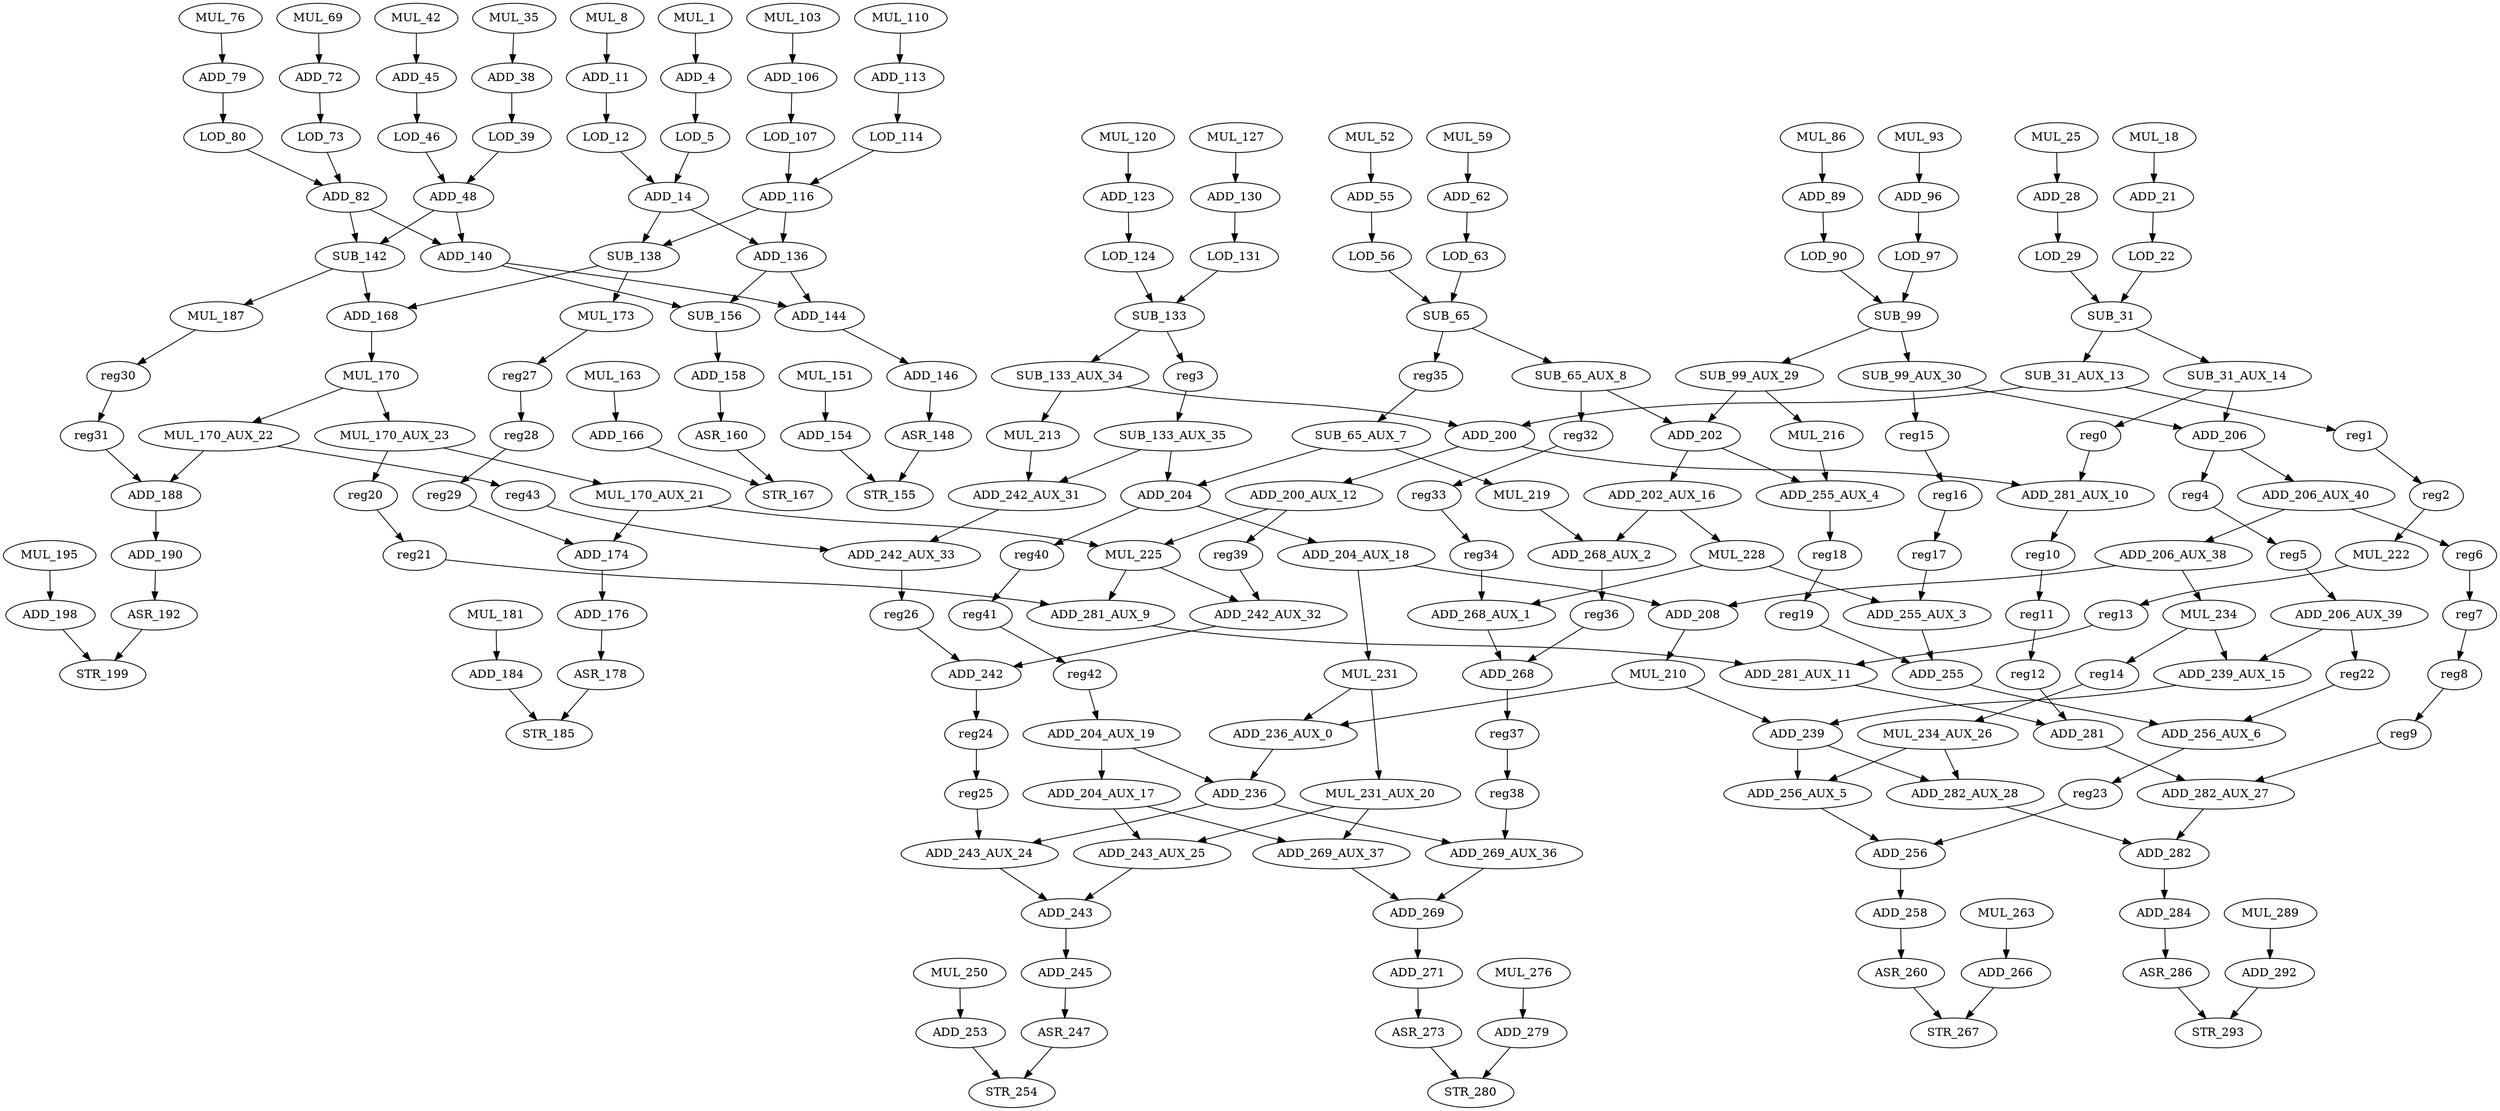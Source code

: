 digraph G {
    ADD_190;
    ASR_192;
    SUB_138;
    MUL_173;
    ADD_168;
    MUL_228;
    ADD_255_AUX_3;
    ADD_268_AUX_1;
    ADD_239_AUX_15;
    ADD_239;
    ADD_271;
    ASR_273;
    LOD_131;
    SUB_133;
    ADD_279;
    STR_280;
    ADD_255_AUX_4;
    reg18;
    ADD_256_AUX_5;
    ADD_282_AUX_28;
    LOD_12;
    ADD_14;
    ADD_284;
    ASR_286;
    SUB_133_AUX_34;
    MUL_213;
    ADD_200;
    ADD_206;
    ADD_206_AUX_40;
    reg4;
    ADD_292;
    STR_293;
    MUL_187;
    reg30;
    MUL_69;
    ADD_72;
    ADD_253;
    STR_254;
    SUB_156;
    ADD_158;
    ADD_106;
    LOD_107;
    MUL_263;
    ADD_266;
    ADD_204_AUX_18;
    ADD_208;
    MUL_231;
    SUB_133_AUX_35;
    ADD_242_AUX_31;
    ADD_204;
    SUB_31_AUX_13;
    reg1;
    LOD_63;
    SUB_65;
    MUL_225;
    ADD_242_AUX_32;
    ADD_281_AUX_9;
    ADD_28;
    LOD_29;
    ADD_202_AUX_16;
    ADD_268_AUX_2;
    ADD_146;
    ASR_148;
    SUB_99;
    SUB_99_AUX_29;
    SUB_99_AUX_30;
    MUL_25;
    ASR_260;
    STR_267;
    MUL_222;
    reg13;
    ADD_268;
    reg37;
    MUL_234;
    reg14;
    ADD_281_AUX_10;
    reg10;
    ADD_281_AUX_11;
    ADD_136;
    ADD_144;
    MUL_93;
    ADD_96;
    ADD_206_AUX_38;
    reg6;
    ADD_242;
    reg24;
    ADD_200_AUX_12;
    MUL_210;
    ADD_243_AUX_24;
    ADD_243;
    reg40;
    ADD_236_AUX_0;
    ADD_245;
    ASR_247;
    MUL_216;
    MUL_18;
    ADD_21;
    MUL_120;
    ADD_123;
    ADD_282;
    ADD_62;
    ASR_160;
    MUL_276;
    SUB_65_AUX_7;
    MUL_219;
    LOD_46;
    ADD_48;
    reg15;
    ADD_255;
    ADD_256_AUX_6;
    MUL_163;
    ADD_166;
    ADD_269;
    MUL_110;
    ADD_113;
    MUL_86;
    ADD_89;
    ADD_198;
    STR_199;
    ADD_184;
    STR_185;
    MUL_234_AUX_26;
    LOD_90;
    ADD_204_AUX_19;
    ADD_236;
    ADD_204_AUX_17;
    MUL_195;
    ADD_174;
    ADD_176;
    MUL_151;
    ADD_154;
    ASR_178;
    ADD_206_AUX_39;
    reg22;
    STR_167;
    MUL_170;
    MUL_170_AUX_23;
    MUL_170_AUX_22;
    MUL_231_AUX_20;
    LOD_97;
    MUL_127;
    ADD_130;
    ADD_269_AUX_36;
    SUB_142;
    ADD_140;
    ADD_282_AUX_27;
    ADD_82;
    reg3;
    LOD_80;
    ADD_243_AUX_25;
    MUL_42;
    ADD_45;
    ADD_269_AUX_37;
    ADD_116;
    ADD_242_AUX_33;
    reg26;
    reg23;
    SUB_31;
    ADD_202;
    ADD_4;
    LOD_5;
    LOD_39;
    MUL_52;
    ADD_55;
    LOD_124;
    MUL_289;
    SUB_65_AUX_8;
    reg32;
    ADD_256;
    MUL_59;
    STR_155;
    LOD_73;
    MUL_76;
    ADD_79;
    LOD_22;
    reg36;
    ADD_281;
    MUL_250;
    MUL_8;
    ADD_11;
    SUB_31_AUX_14;
    ADD_258;
    ADD_38;
    MUL_170_AUX_21;
    reg20;
    reg27;
    ADD_188;
    reg39;
    LOD_114;
    MUL_35;
    LOD_56;
    reg0;
    reg43;
    MUL_181;
    MUL_1;
    reg35;
    MUL_103;
    reg16;
    reg17;
    reg38;
    reg28;
    reg29;
    reg25;
    reg7;
    reg8;
    reg9;
    reg21;
    reg41;
    reg42;
    reg5;
    reg2;
    reg11;
    reg12;
    reg19;
    reg33;
    reg34;
    reg31;
    ADD_190 -> ASR_192 [w=0];
    ASR_192 -> STR_199 [w=0];
    SUB_138 -> MUL_173 [w=0];
    SUB_138 -> ADD_168 [w=0];
    MUL_173 -> reg27 [w=0];
    ADD_168 -> MUL_170 [w=5];
    MUL_228 -> ADD_255_AUX_3 [w=0];
    MUL_228 -> ADD_268_AUX_1 [w=1];
    ADD_255_AUX_3 -> ADD_255 [w=0];
    ADD_268_AUX_1 -> ADD_268 [w=0];
    ADD_239_AUX_15 -> ADD_239 [w=0];
    ADD_239 -> ADD_256_AUX_5 [w=1];
    ADD_239 -> ADD_282_AUX_28 [w=0];
    ADD_271 -> ASR_273 [w=0];
    ASR_273 -> STR_280 [w=0];
    LOD_131 -> SUB_133 [w=1];
    SUB_133 -> reg3 [w=0];
    SUB_133 -> SUB_133_AUX_34 [w=3];
    ADD_279 -> STR_280 [w=0];
    ADD_255_AUX_4 -> reg18 [w=6];
    reg18 -> reg19 [w=0];
    ADD_256_AUX_5 -> ADD_256 [w=3];
    ADD_282_AUX_28 -> ADD_282 [w=0];
    LOD_12 -> ADD_14 [w=0];
    ADD_14 -> ADD_136 [w=3];
    ADD_14 -> SUB_138 [w=0];
    ADD_284 -> ASR_286 [w=0];
    ASR_286 -> STR_293 [w=0];
    SUB_133_AUX_34 -> MUL_213 [w=0];
    SUB_133_AUX_34 -> ADD_200 [w=0];
    MUL_213 -> ADD_242_AUX_31 [w=0];
    ADD_200 -> ADD_281_AUX_10 [w=4];
    ADD_200 -> ADD_200_AUX_12 [w=1];
    ADD_206 -> ADD_206_AUX_40 [w=0];
    ADD_206 -> reg4 [w=0];
    ADD_206_AUX_40 -> ADD_206_AUX_38 [w=0];
    ADD_206_AUX_40 -> reg6 [w=0];
    reg4 -> reg5 [w=0];
    ADD_292 -> STR_293 [w=0];
    MUL_187 -> reg30 [w=0];
    reg30 -> reg31 [w=0];
    MUL_69 -> ADD_72 [w=0];
    ADD_72 -> LOD_73 [w=0];
    ADD_253 -> STR_254 [w=0];
    SUB_156 -> ADD_158 [w=1];
    ADD_158 -> ASR_160 [w=1];
    ADD_106 -> LOD_107 [w=1];
    LOD_107 -> ADD_116 [w=0];
    MUL_263 -> ADD_266 [w=0];
    ADD_266 -> STR_267 [w=0];
    ADD_204_AUX_18 -> ADD_208 [w=5];
    ADD_204_AUX_18 -> MUL_231 [w=0];
    ADD_208 -> MUL_210 [w=2];
    MUL_231 -> ADD_236_AUX_0 [w=3];
    MUL_231 -> MUL_231_AUX_20 [w=0];
    SUB_133_AUX_35 -> ADD_242_AUX_31 [w=2];
    SUB_133_AUX_35 -> ADD_204 [w=0];
    ADD_242_AUX_31 -> ADD_242_AUX_33 [w=0];
    ADD_204 -> ADD_204_AUX_18 [w=0];
    ADD_204 -> reg40 [w=2];
    SUB_31_AUX_13 -> ADD_200 [w=0];
    SUB_31_AUX_13 -> reg1 [w=0];
    reg1 -> reg2 [w=0];
    LOD_63 -> SUB_65 [w=0];
    SUB_65 -> SUB_65_AUX_8 [w=1];
    SUB_65 -> reg35 [w=0];
    MUL_225 -> ADD_242_AUX_32 [w=2];
    MUL_225 -> ADD_281_AUX_9 [w=4];
    ADD_242_AUX_32 -> ADD_242 [w=0];
    ADD_281_AUX_9 -> ADD_281_AUX_11 [w=0];
    ADD_28 -> LOD_29 [w=0];
    LOD_29 -> SUB_31 [w=0];
    ADD_202_AUX_16 -> MUL_228 [w=2];
    ADD_202_AUX_16 -> ADD_268_AUX_2 [w=0];
    ADD_268_AUX_2 -> reg36 [w=0];
    ADD_146 -> ASR_148 [w=1];
    ASR_148 -> STR_155 [w=1];
    SUB_99 -> SUB_99_AUX_29 [w=2];
    SUB_99 -> SUB_99_AUX_30 [w=0];
    SUB_99_AUX_29 -> MUL_216 [w=0];
    SUB_99_AUX_29 -> ADD_202 [w=0];
    SUB_99_AUX_30 -> reg15 [w=0];
    SUB_99_AUX_30 -> ADD_206 [w=1];
    MUL_25 -> ADD_28 [w=0];
    ASR_260 -> STR_267 [w=0];
    MUL_222 -> reg13 [w=0];
    reg13 -> ADD_281_AUX_11 [w=0];
    ADD_268 -> reg37 [w=0];
    reg37 -> reg38 [w=0];
    MUL_234 -> reg14 [w=0];
    MUL_234 -> ADD_239_AUX_15 [w=0];
    reg14 -> MUL_234_AUX_26 [w=0];
    ADD_281_AUX_10 -> reg10 [w=0];
    reg10 -> reg11 [w=1];
    ADD_281_AUX_11 -> ADD_281 [w=2];
    ADD_136 -> ADD_144 [w=0];
    ADD_136 -> SUB_156 [w=0];
    ADD_144 -> ADD_146 [w=3];
    MUL_93 -> ADD_96 [w=1];
    ADD_96 -> LOD_97 [w=0];
    ADD_206_AUX_38 -> ADD_208 [w=0];
    ADD_206_AUX_38 -> MUL_234 [w=3];
    reg6 -> reg7 [w=0];
    ADD_242 -> reg24 [w=0];
    reg24 -> reg25 [w=0];
    ADD_200_AUX_12 -> MUL_225 [w=0];
    ADD_200_AUX_12 -> reg39 [w=0];
    MUL_210 -> ADD_236_AUX_0 [w=0];
    MUL_210 -> ADD_239 [w=0];
    ADD_243_AUX_24 -> ADD_243 [w=3];
    ADD_243 -> ADD_245 [w=0];
    reg40 -> reg41 [w=0];
    ADD_236_AUX_0 -> ADD_236 [w=0];
    ADD_245 -> ASR_247 [w=0];
    ASR_247 -> STR_254 [w=0];
    MUL_216 -> ADD_255_AUX_4 [w=0];
    MUL_18 -> ADD_21 [w=0];
    ADD_21 -> LOD_22 [w=0];
    MUL_120 -> ADD_123 [w=0];
    ADD_123 -> LOD_124 [w=0];
    ADD_282 -> ADD_284 [w=0];
    ADD_62 -> LOD_63 [w=0];
    ASR_160 -> STR_167 [w=0];
    MUL_276 -> ADD_279 [w=1];
    SUB_65_AUX_7 -> MUL_219 [w=0];
    SUB_65_AUX_7 -> ADD_204 [w=0];
    MUL_219 -> ADD_268_AUX_2 [w=0];
    LOD_46 -> ADD_48 [w=5];
    ADD_48 -> SUB_142 [w=0];
    ADD_48 -> ADD_140 [w=0];
    reg15 -> reg16 [w=0];
    ADD_255 -> ADD_256_AUX_6 [w=0];
    ADD_256_AUX_6 -> reg23 [w=1];
    MUL_163 -> ADD_166 [w=0];
    ADD_166 -> STR_167 [w=0];
    ADD_269 -> ADD_271 [w=0];
    MUL_110 -> ADD_113 [w=4];
    ADD_113 -> LOD_114 [w=0];
    MUL_86 -> ADD_89 [w=0];
    ADD_89 -> LOD_90 [w=0];
    ADD_198 -> STR_199 [w=0];
    ADD_184 -> STR_185 [w=0];
    MUL_234_AUX_26 -> ADD_282_AUX_28 [w=1];
    MUL_234_AUX_26 -> ADD_256_AUX_5 [w=0];
    LOD_90 -> SUB_99 [w=1];
    ADD_204_AUX_19 -> ADD_236 [w=4];
    ADD_204_AUX_19 -> ADD_204_AUX_17 [w=0];
    ADD_236 -> ADD_269_AUX_36 [w=0];
    ADD_236 -> ADD_243_AUX_24 [w=0];
    ADD_204_AUX_17 -> ADD_243_AUX_25 [w=0];
    ADD_204_AUX_17 -> ADD_269_AUX_37 [w=0];
    MUL_195 -> ADD_198 [w=0];
    ADD_174 -> ADD_176 [w=0];
    ADD_176 -> ASR_178 [w=0];
    MUL_151 -> ADD_154 [w=0];
    ADD_154 -> STR_155 [w=0];
    ASR_178 -> STR_185 [w=0];
    ADD_206_AUX_39 -> reg22 [w=0];
    ADD_206_AUX_39 -> ADD_239_AUX_15 [w=3];
    reg22 -> ADD_256_AUX_6 [w=0];
    MUL_170 -> MUL_170_AUX_23 [w=0];
    MUL_170 -> MUL_170_AUX_22 [w=2];
    MUL_170_AUX_23 -> MUL_170_AUX_21 [w=0];
    MUL_170_AUX_23 -> reg20 [w=0];
    MUL_170_AUX_22 -> ADD_188 [w=0];
    MUL_170_AUX_22 -> reg43 [w=0];
    MUL_231_AUX_20 -> ADD_269_AUX_37 [w=0];
    MUL_231_AUX_20 -> ADD_243_AUX_25 [w=1];
    LOD_97 -> SUB_99 [w=1];
    MUL_127 -> ADD_130 [w=0];
    ADD_130 -> LOD_131 [w=0];
    ADD_269_AUX_36 -> ADD_269 [w=3];
    SUB_142 -> MUL_187 [w=0];
    SUB_142 -> ADD_168 [w=0];
    ADD_140 -> ADD_144 [w=1];
    ADD_140 -> SUB_156 [w=2];
    ADD_282_AUX_27 -> ADD_282 [w=0];
    ADD_82 -> SUB_142 [w=1];
    ADD_82 -> ADD_140 [w=0];
    reg3 -> SUB_133_AUX_35 [w=0];
    LOD_80 -> ADD_82 [w=0];
    ADD_243_AUX_25 -> ADD_243 [w=0];
    MUL_42 -> ADD_45 [w=0];
    ADD_45 -> LOD_46 [w=0];
    ADD_269_AUX_37 -> ADD_269 [w=0];
    ADD_116 -> ADD_136 [w=1];
    ADD_116 -> SUB_138 [w=4];
    ADD_242_AUX_33 -> reg26 [w=0];
    reg26 -> ADD_242 [w=0];
    reg23 -> ADD_256 [w=1];
    SUB_31 -> SUB_31_AUX_14 [w=0];
    SUB_31 -> SUB_31_AUX_13 [w=3];
    ADD_202 -> ADD_202_AUX_16 [w=0];
    ADD_202 -> ADD_255_AUX_4 [w=1];
    ADD_4 -> LOD_5 [w=0];
    LOD_5 -> ADD_14 [w=0];
    LOD_39 -> ADD_48 [w=2];
    MUL_52 -> ADD_55 [w=0];
    ADD_55 -> LOD_56 [w=0];
    LOD_124 -> SUB_133 [w=0];
    MUL_289 -> ADD_292 [w=0];
    SUB_65_AUX_8 -> ADD_202 [w=0];
    SUB_65_AUX_8 -> reg32 [w=0];
    reg32 -> reg33 [w=0];
    ADD_256 -> ADD_258 [w=1];
    MUL_59 -> ADD_62 [w=0];
    LOD_73 -> ADD_82 [w=0];
    MUL_76 -> ADD_79 [w=0];
    ADD_79 -> LOD_80 [w=1];
    LOD_22 -> SUB_31 [w=1];
    reg36 -> ADD_268 [w=2];
    ADD_281 -> ADD_282_AUX_27 [w=3];
    MUL_250 -> ADD_253 [w=0];
    MUL_8 -> ADD_11 [w=0];
    ADD_11 -> LOD_12 [w=1];
    SUB_31_AUX_14 -> reg0 [w=0];
    SUB_31_AUX_14 -> ADD_206 [w=0];
    ADD_258 -> ASR_260 [w=0];
    ADD_38 -> LOD_39 [w=1];
    MUL_170_AUX_21 -> ADD_174 [w=5];
    MUL_170_AUX_21 -> MUL_225 [w=0];
    reg20 -> reg21 [w=0];
    reg27 -> reg28 [w=0];
    ADD_188 -> ADD_190 [w=0];
    reg39 -> ADD_242_AUX_32 [w=0];
    LOD_114 -> ADD_116 [w=2];
    MUL_35 -> ADD_38 [w=0];
    LOD_56 -> SUB_65 [w=0];
    reg0 -> ADD_281_AUX_10 [w=0];
    reg43 -> ADD_242_AUX_33 [w=0];
    MUL_181 -> ADD_184 [w=0];
    MUL_1 -> ADD_4 [w=0];
    reg35 -> SUB_65_AUX_7 [w=0];
    MUL_103 -> ADD_106 [w=0];
    reg16 -> reg17 [w=0];
    reg17 -> ADD_255_AUX_3 [w=0];
    reg38 -> ADD_269_AUX_36 [w=0];
    reg28 -> reg29 [w=0];
    reg29 -> ADD_174 [w=0];
    reg25 -> ADD_243_AUX_24 [w=0];
    reg7 -> reg8 [w=0];
    reg8 -> reg9 [w=0];
    reg9 -> ADD_282_AUX_27 [w=0];
    reg21 -> ADD_281_AUX_9 [w=0];
    reg41 -> reg42 [w=0];
    reg42 -> ADD_204_AUX_19 [w=0];
    reg5 -> ADD_206_AUX_39 [w=0];
    reg2 -> MUL_222 [w=0];
    reg11 -> reg12 [w=0];
    reg12 -> ADD_281 [w=0];
    reg19 -> ADD_255 [w=0];
    reg33 -> reg34 [w=0];
    reg34 -> ADD_268_AUX_1 [w=0];
    reg31 -> ADD_188 [w=0];
}
